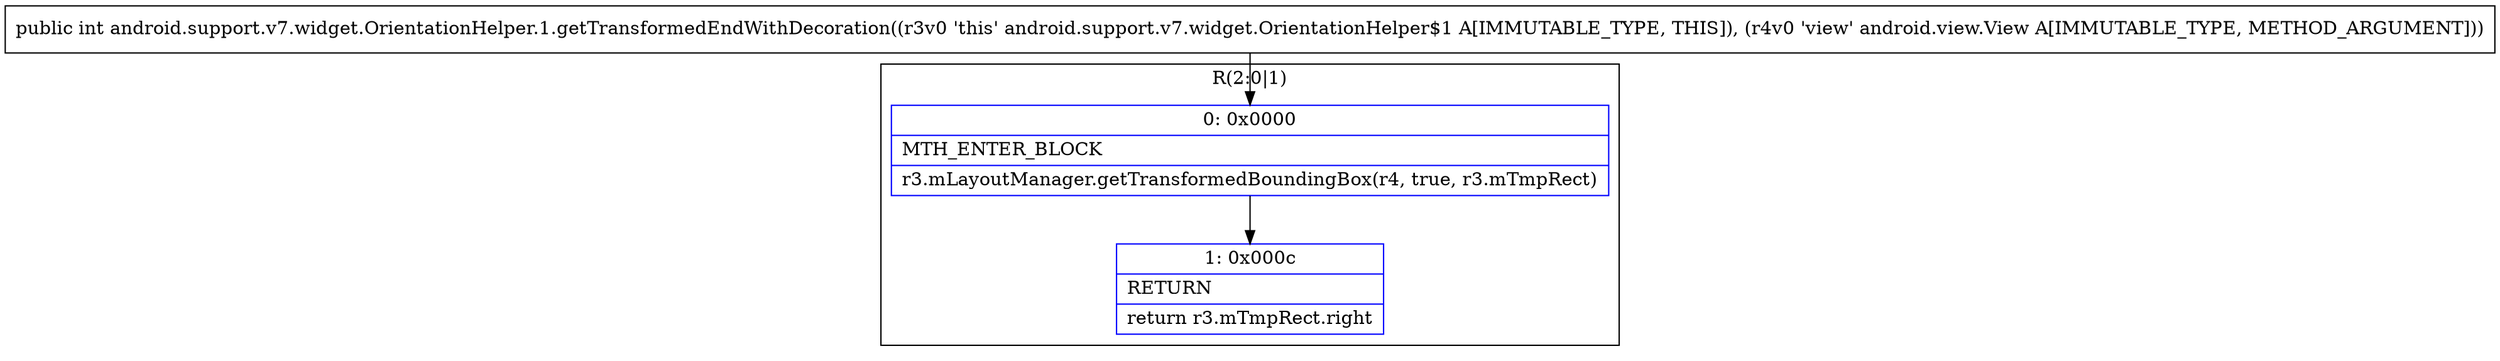 digraph "CFG forandroid.support.v7.widget.OrientationHelper.1.getTransformedEndWithDecoration(Landroid\/view\/View;)I" {
subgraph cluster_Region_653482197 {
label = "R(2:0|1)";
node [shape=record,color=blue];
Node_0 [shape=record,label="{0\:\ 0x0000|MTH_ENTER_BLOCK\l|r3.mLayoutManager.getTransformedBoundingBox(r4, true, r3.mTmpRect)\l}"];
Node_1 [shape=record,label="{1\:\ 0x000c|RETURN\l|return r3.mTmpRect.right\l}"];
}
MethodNode[shape=record,label="{public int android.support.v7.widget.OrientationHelper.1.getTransformedEndWithDecoration((r3v0 'this' android.support.v7.widget.OrientationHelper$1 A[IMMUTABLE_TYPE, THIS]), (r4v0 'view' android.view.View A[IMMUTABLE_TYPE, METHOD_ARGUMENT])) }"];
MethodNode -> Node_0;
Node_0 -> Node_1;
}

